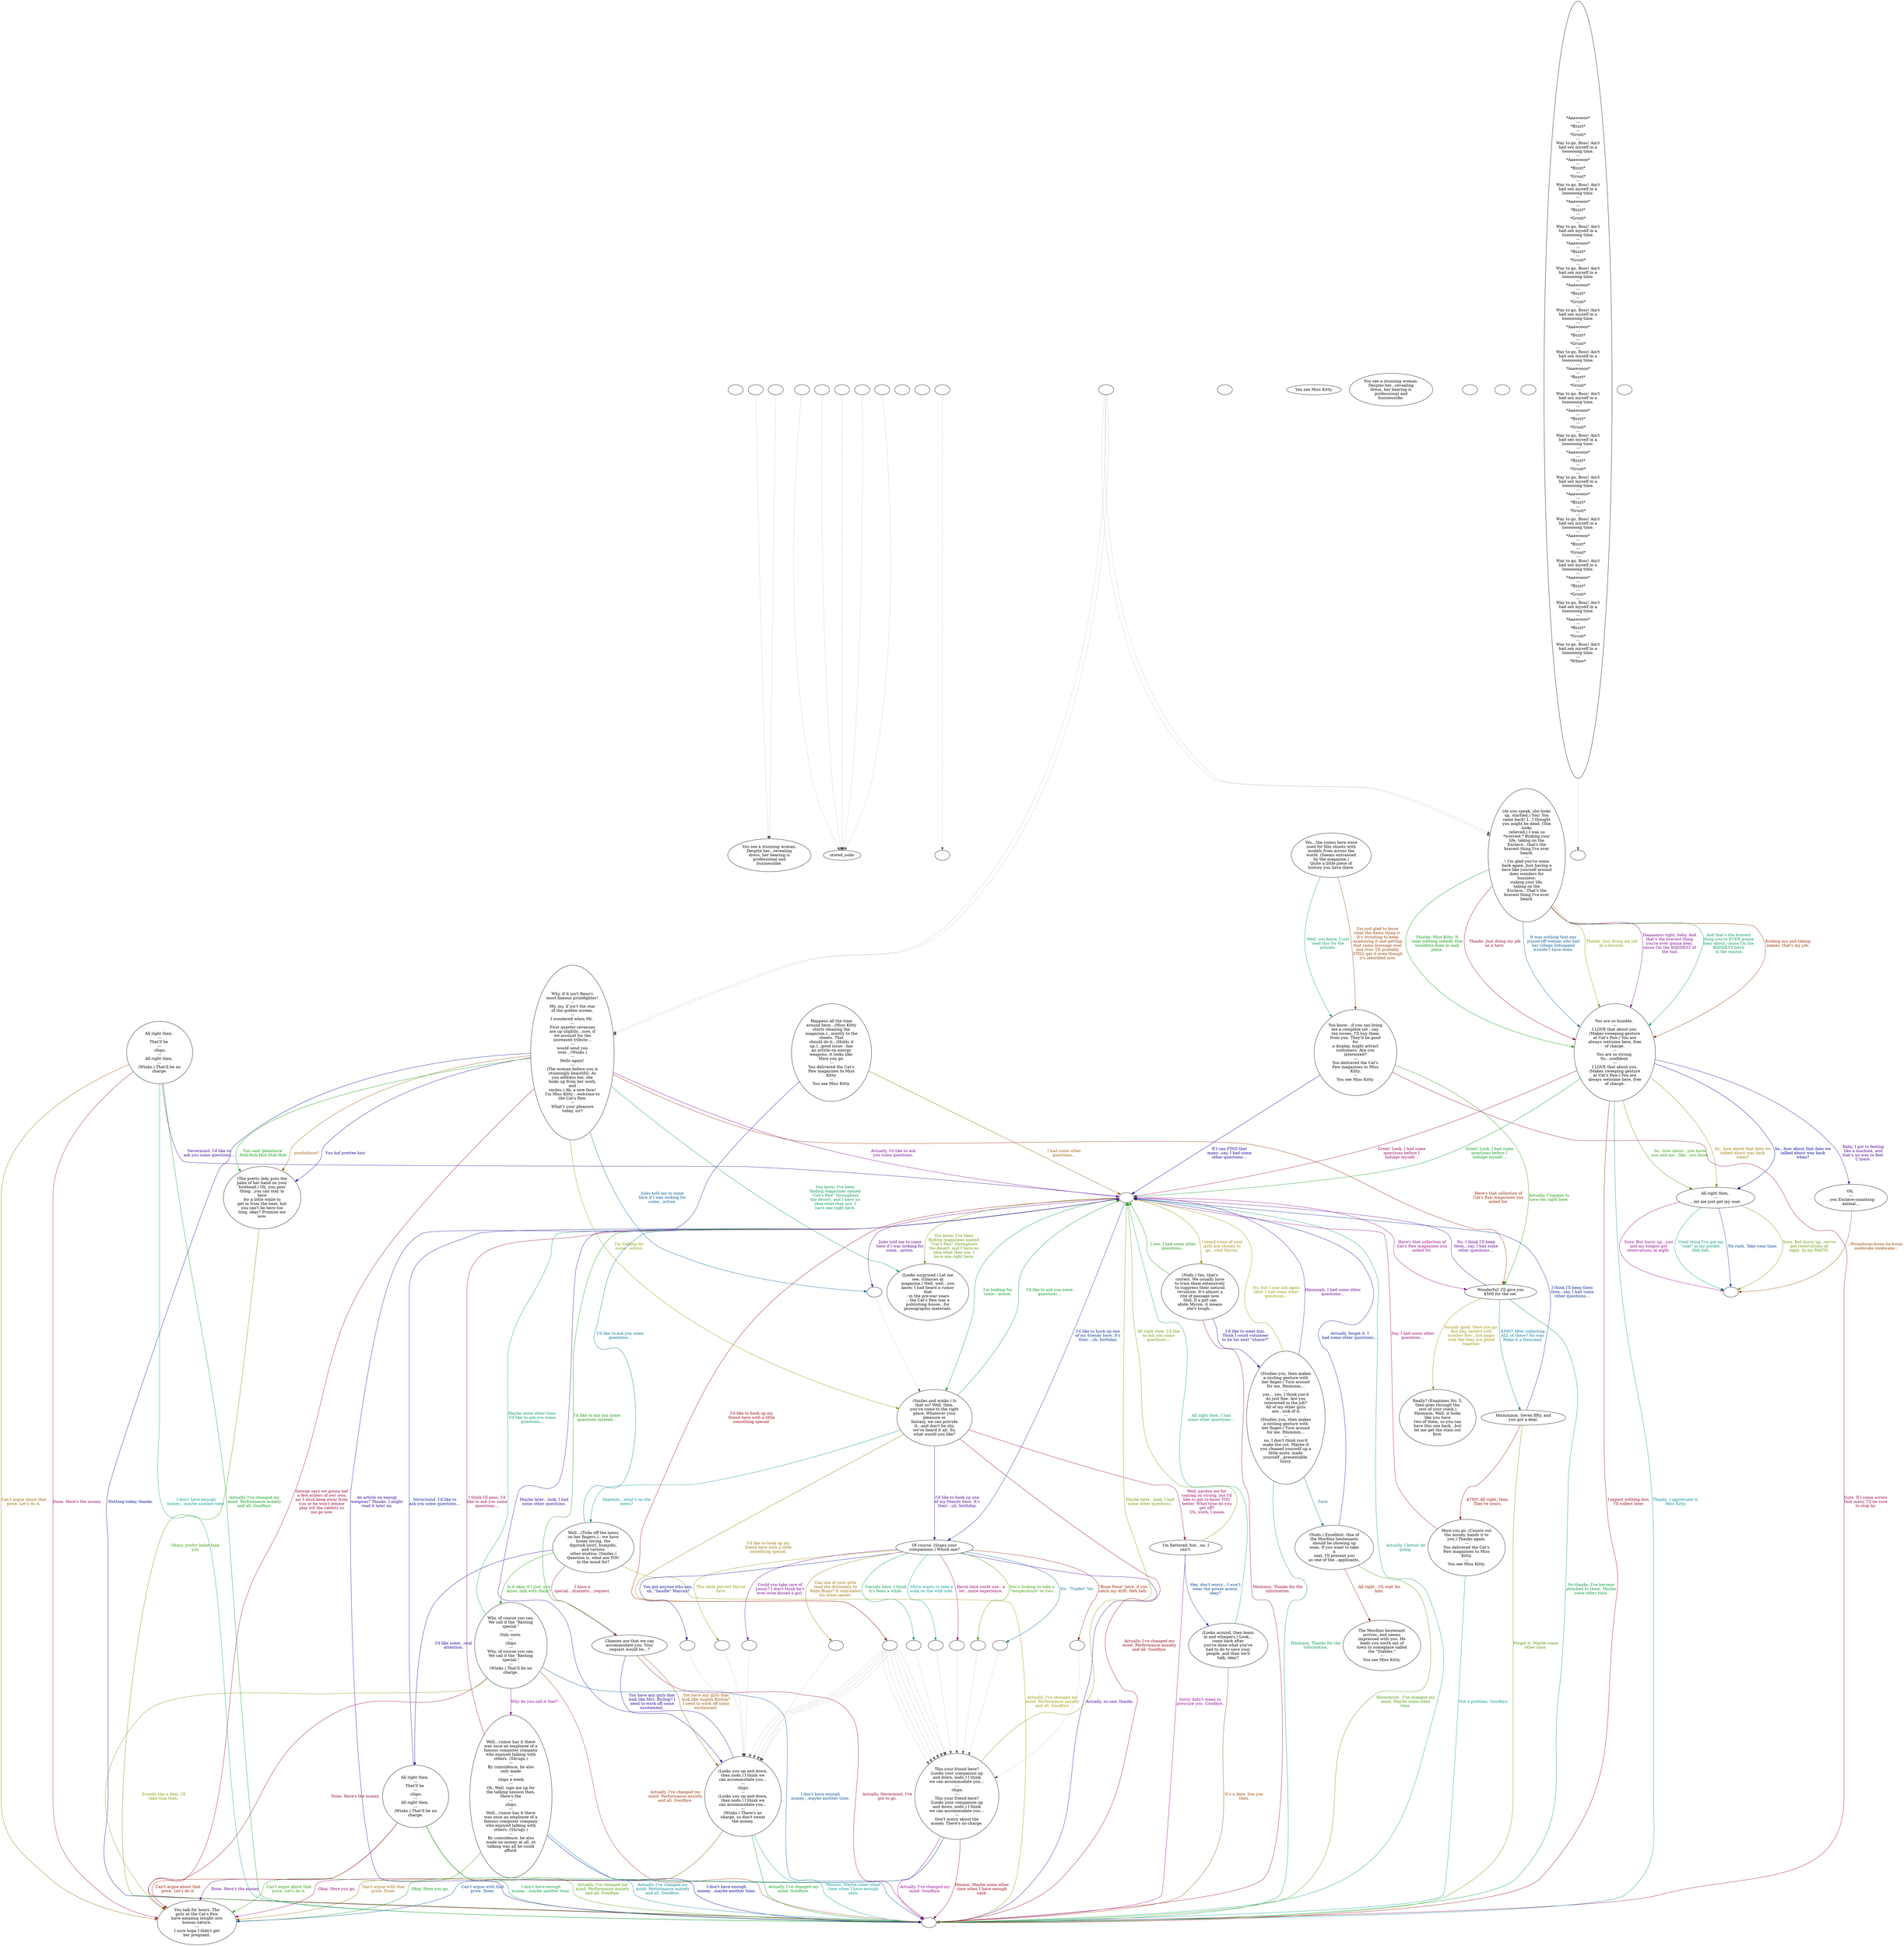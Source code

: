 digraph ncKitty {
  "checkPartyMembersNearDoor" [style=filled       fillcolor="#FFFFFF"       color="#000000"]
  "checkPartyMembersNearDoor" [label=""]
  "ChooseFromList" [style=filled       fillcolor="#FFFFFF"       color="#000000"]
  "ChooseFromList" [label="You see a stunning woman.\nDespite her...revealing\ndress, her bearing is\nprofessional and\nbusinesslike."]
  "CLICK_PREV" [style=filled       fillcolor="#FFFFFF"       color="#000000"]
  "CLICK_PREV" -> "ChooseFromList" [style=dotted color="#555555"]
  "CLICK_PREV" [label=""]
  "CLICK_0" [style=filled       fillcolor="#FFFFFF"       color="#000000"]
  "CLICK_0" -> "stored_node" [style=dotted color="#555555"]
  "CLICK_0" [label=""]
  "CLICK_1" [style=filled       fillcolor="#FFFFFF"       color="#000000"]
  "CLICK_1" -> "stored_node" [style=dotted color="#555555"]
  "CLICK_1" [label=""]
  "CLICK_2" [style=filled       fillcolor="#FFFFFF"       color="#000000"]
  "CLICK_2" -> "stored_node" [style=dotted color="#555555"]
  "CLICK_2" [label=""]
  "CLICK_3" [style=filled       fillcolor="#FFFFFF"       color="#000000"]
  "CLICK_3" -> "stored_node" [style=dotted color="#555555"]
  "CLICK_3" [label=""]
  "CLICK_4" [style=filled       fillcolor="#FFFFFF"       color="#000000"]
  "CLICK_4" -> "stored_node" [style=dotted color="#555555"]
  "CLICK_4" [label=""]
  "CLICK_MORE" [style=filled       fillcolor="#FFFFFF"       color="#000000"]
  "CLICK_MORE" -> "ChooseFromList" [style=dotted color="#555555"]
  "CLICK_MORE" [label=""]
  "start" [style=filled       fillcolor="#FFFFFF"       color="#000000"]
  "start" [label=""]
  "critter_p_proc" [style=filled       fillcolor="#FFFFFF"       color="#000000"]
  "critter_p_proc" [label=""]
  "pickup_p_proc" [style=filled       fillcolor="#FFFFFF"       color="#000000"]
  "pickup_p_proc" -> "Node998" [style=dotted color="#555555"]
  "pickup_p_proc" [label=""]
  "talk_p_proc" [style=filled       fillcolor="#FFFFFF"       color="#000000"]
  "talk_p_proc" -> "Node024" [style=dotted color="#555555"]
  "talk_p_proc" -> "Node024" [style=dotted color="#555555"]
  "talk_p_proc" -> "Node002" [style=dotted color="#555555"]
  "talk_p_proc" -> "Node002" [style=dotted color="#555555"]
  "talk_p_proc" [label=""]
  "destroy_p_proc" [style=filled       fillcolor="#FFFFFF"       color="#000000"]
  "destroy_p_proc" [label=""]
  "look_at_p_proc" [style=filled       fillcolor="#FFFFFF"       color="#000000"]
  "look_at_p_proc" [label="You see Miss Kitty."]
  "description_p_proc" [style=filled       fillcolor="#FFFFFF"       color="#000000"]
  "description_p_proc" [label="You see a stunning woman.\nDespite her...revealing\ndress, her bearing is\nprofessional and\nbusinesslike."]
  "use_skill_on_p_proc" [style=filled       fillcolor="#FFFFFF"       color="#000000"]
  "use_skill_on_p_proc" [label=""]
  "damage_p_proc" [style=filled       fillcolor="#FFFFFF"       color="#000000"]
  "damage_p_proc" [label=""]
  "map_enter_p_proc" [style=filled       fillcolor="#FFFFFF"       color="#000000"]
  "map_enter_p_proc" [label=""]
  "timed_event_p_proc" [style=filled       fillcolor="#FFFFFF"       color="#000000"]
  "timed_event_p_proc" -> "Node001" [style=dotted color="#555555"]
  "timed_event_p_proc" [label="*Aaawoooo*\n---\n*Bzzzt*\n---\n*Grunt*\n---\nWay to go, Boss! Ain't\nhad sex myself in a\nloooooong time.\n---\n*Aaawoooo*\n---\n*Bzzzt*\n---\n*Grunt*\n---\nWay to go, Boss! Ain't\nhad sex myself in a\nloooooong time.\n---\n*Aaawoooo*\n---\n*Bzzzt*\n---\n*Grunt*\n---\nWay to go, Boss! Ain't\nhad sex myself in a\nloooooong time.\n---\n*Aaawoooo*\n---\n*Bzzzt*\n---\n*Grunt*\n---\nWay to go, Boss! Ain't\nhad sex myself in a\nloooooong time.\n---\n*Aaawoooo*\n---\n*Bzzzt*\n---\n*Grunt*\n---\nWay to go, Boss! Ain't\nhad sex myself in a\nloooooong time.\n---\n*Aaawoooo*\n---\n*Bzzzt*\n---\n*Grunt*\n---\nWay to go, Boss! Ain't\nhad sex myself in a\nloooooong time.\n---\n*Aaawoooo*\n---\n*Bzzzt*\n---\n*Grunt*\n---\nWay to go, Boss! Ain't\nhad sex myself in a\nloooooong time.\n---\n*Aaawoooo*\n---\n*Bzzzt*\n---\n*Grunt*\n---\nWay to go, Boss! Ain't\nhad sex myself in a\nloooooong time.\n---\n*Aaawoooo*\n---\n*Bzzzt*\n---\n*Grunt*\n---\nWay to go, Boss! Ain't\nhad sex myself in a\nloooooong time.\n---\n*Aaawoooo*\n---\n*Bzzzt*\n---\n*Grunt*\n---\nWay to go, Boss! Ain't\nhad sex myself in a\nloooooong time.\n---\n*Aaawoooo*\n---\n*Bzzzt*\n---\n*Grunt*\n---\nWay to go, Boss! Ain't\nhad sex myself in a\nloooooong time.\n---\n*Aaawoooo*\n---\n*Bzzzt*\n---\n*Grunt*\n---\nWay to go, Boss! Ain't\nhad sex myself in a\nloooooong time.\n---\n*Aaawoooo*\n---\n*Bzzzt*\n---\n*Grunt*\n---\nWay to go, Boss! Ain't\nhad sex myself in a\nloooooong time.\n---\n*Whew*"]
  "Node998" [style=filled       fillcolor="#FFFFFF"       color="#000000"]
  "Node998" [label=""]
  "Node999" [style=filled       fillcolor="#FFFFFF"       color="#000000"]
  "Node999" [label=""]
  "Node001" [style=filled       fillcolor="#FFFFFF"       color="#000000"]
  "Node001" [label=""]
  "Node002" [style=filled       fillcolor="#FFFFFF"       color="#000000"]
  "Node002" [label="Why, if it isn't Reno's\nmost famous prizefighter!\n---\nMy, my, if isn't the star\nof the golden screen.\n---\nI wondered when Mr. \n---\nFirst quarter revenues\nare up slightly…now, if\nwe account for the\nincreased tribute…\n---\nwould send you\nover…(Winks.)\n---\nHello again!\n---\n(The woman before you is\nstunningly beautiful. As\nyou address her, she\nlooks up from her work,\nand\nsmiles.) Ah, a new face!\nI'm Miss Kitty…welcome to\nthe Cat's Paw.\n---\nWhat's your pleasure\ntoday, sir?"]
  "Node002" -> "Node003" [label="preshshure?" color="#995700" fontcolor="#995700"]
  "Node002" -> "Node003" [label="Yuu haf prettee hair" color="#2A0099" fontcolor="#2A0099"]
  "Node002" -> "Node003" [label="Yuu said 'pleashure'\nHuh-Huh-Huh-Huh-Huh" color="#029900" fontcolor="#029900"]
  "Node002" -> "Node999" [label="George sayz we gonna haf\na few achers of owr own\nan' I shud keep away from\nyuu or he won't lemme\nplay wit the rabbitz so\nme go now" color="#99002F" fontcolor="#99002F"]
  "Node002" -> "Node990" [label="Jules told me to come\nhere if I was looking for\nsome…action." color="#005C99" fontcolor="#005C99"]
  "Node002" -> "Node004" [label="I'm looking for\nsome…action." color="#889900" fontcolor="#889900"]
  "Node002" -> "Node012" [label="Actually, I'd like to ask\nyou some questions." color="#7D0099" fontcolor="#7D0099"]
  "Node002" -> "Node016" [label="You know, I've been\nfinding magazines named\n\"Cat's Paw\" throughout\nthe desert, and I have no\nidea what they are. I\nhave one right here." color="#009951" fontcolor="#009951"]
  "Node002" -> "Node019" [label="Here's that collection of\nCat's Paw magazines you\nasked for." color="#992400" fontcolor="#992400"]
  "Node002" -> "Node999" [label="Nothing today, thanks." color="#000999" fontcolor="#000999"]
  "Node003" [style=filled       fillcolor="#FFFFFF"       color="#000000"]
  "Node003" [label="(The pretty lady puts the\npalm of her hand on your\nforehead.) Oh, you poor\nthing…you can stay in\nhere\nfor a little while to\nget in from the heat, but\nyou can't be here too\nlong, okay? Promise me\nnow."]
  "Node003" -> "Node999" [label="Okayy, pretty ladee fank\nyou" color="#359900" fontcolor="#359900"]
  "Node004" [style=filled       fillcolor="#FFFFFF"       color="#000000"]
  "Node004" [label="(Smiles and winks.) Is\nthat so? Well, then,\nyou've come to the right\nplace. Whatever your\npleasure or\nfantasy, we can provide\nit…and don't be shy,\nwe've heard it all. So,\nwhat would you like?"]
  "Node004" -> "Node005" [label="Well, pardon me for\ncoming on strong, but I'd\nlike to get to know YOU\nbetter. What time do you\nget off?\n Uh, work, I mean." color="#990062" fontcolor="#990062"]
  "Node004" -> "Node007" [label="Depends…what's on the\nmenu?" color="#008F99" fontcolor="#008F99"]
  "Node004" -> "Node989" [label="I'd like to hook up my\nfriend here with a little\nsomething special." color="#997700" fontcolor="#997700"]
  "Node004" -> "Node014" [label="I'd like to hook up one\nof my friends here. It's\ntheir…uh, birthday." color="#4A0099" fontcolor="#4A0099"]
  "Node004" -> "Node012" [label="I'd like to ask you some\nquestions…" color="#00991D" fontcolor="#00991D"]
  "Node004" -> "Node999" [label="Actually, I've changed my\nmind. Performance anxiety\nand all. Goodbye." color="#99000F" fontcolor="#99000F"]
  "Node005" [style=filled       fillcolor="#FFFFFF"       color="#000000"]
  "Node005" [label="I'm flattered, but…no. I\ncan't."]
  "Node005" -> "Node006" [label="Hey, don't worry…I won't\nwear the power armor,\nokay?" color="#003C99" fontcolor="#003C99"]
  "Node005" -> "Node012" [label="All right then. I'd like\nto ask you some\nquestions…" color="#699900" fontcolor="#699900"]
  "Node005" -> "Node999" [label="Sorry, didn't mean to\npressure you. Goodbye." color="#990095" fontcolor="#990095"]
  "Node006" [style=filled       fillcolor="#FFFFFF"       color="#000000"]
  "Node006" [label="(Looks around, then leans\nin and whispers.) Look…\ncome back after\nyou've done what you've\nhad to do to save your\npeople, and then we'll\ntalk, okay?"]
  "Node006" -> "Node012" [label="All right then. I had\nsome other questions…" color="#009970" fontcolor="#009970"]
  "Node006" -> "Node999" [label="It's a date. See you\nthen." color="#994400" fontcolor="#994400"]
  "Node007" [style=filled       fillcolor="#FFFFFF"       color="#000000"]
  "Node007" [label="Well…(Ticks off the menu\non her fingers.)…we have\nhoney loving, the\ndipstick swirl, humjobs,\nand various\nother exotica. (Smiles.)\nQuestion is, what are YOU\nin the mood for?"]
  "Node007" -> "Node008" [label="I'd like some…oral\nattention." color="#170099" fontcolor="#170099"]
  "Node007" -> "Node010" [label="Is it okay if I just, you\nknow, talk with them?" color="#169900" fontcolor="#169900"]
  "Node007" -> "Node013" [label="I have a\nspecial…dramatic…request." color="#990042" fontcolor="#990042"]
  "Node007" -> "Node012" [label="I'd like to ask you some\nquestions…" color="#006F99" fontcolor="#006F99"]
  "Node007" -> "Node999" [label="Actually, I've changed my\nmind. Performance anxiety\nand all. Goodbye." color="#999600" fontcolor="#999600"]
  "Node008" [style=filled       fillcolor="#FFFFFF"       color="#000000"]
  "Node008" [label="All right then. \n---\nThat'll be \n---\n chips.\n---\nAll right then. \n---\n(Winks.) That'll be no\ncharge."]
  "Node008" -> "Node988" [label="Done. Here's the money." color="#6A0099" fontcolor="#6A0099"]
  "Node008" -> "Node999" [label="I don't have enough\nmoney…maybe another time." color="#00993D" fontcolor="#00993D"]
  "Node008" -> "Node988" [label="Can't argue about that\nprice. Let's do it." color="#991000" fontcolor="#991000"]
  "Node008" -> "Node012" [label="Nevermind. I'd like to\nask you some questions…" color="#001C99" fontcolor="#001C99"]
  "Node008" -> "Node999" [label="Actually, I've changed my\nmind. Performance anxiety\nand all. Goodbye." color="#499900" fontcolor="#499900"]
  "Node009" [style=filled       fillcolor="#FFFFFF"       color="#000000"]
  "Node009" [label="All right then. \n---\nThat'll be \n---\n chips.\n---\nAll right then. \n---\n(Winks.) That'll be no\ncharge."]
  "Node009" -> "Node988" [label="Done. Here's the money." color="#990076" fontcolor="#990076"]
  "Node009" -> "Node999" [label="I don't have enough\nmoney…maybe another time." color="#009990" fontcolor="#009990"]
  "Node009" -> "Node988" [label="Can't argue about that\nprice. Let's do it." color="#996300" fontcolor="#996300"]
  "Node009" -> "Node012" [label="Nevermind. I'd like to\nask you some questions…" color="#360099" fontcolor="#360099"]
  "Node009" -> "Node999" [label="Actually, I've changed my\nmind. Performance anxiety\nand all. Goodbye." color="#00990A" fontcolor="#00990A"]
  "Node010" [style=filled       fillcolor="#FFFFFF"       color="#000000"]
  "Node010" [label="Why, of course you can.\nWe call it the \"Kesting\nspecial.\"\n---\nOnly costs \n---\n chips.\n---\nWhy, of course you can.\nWe call it the \"Kesting\nspecial.\"\n---\n(Winks.) That'll be no\ncharge."]
  "Node010" -> "Node988" [label="Done. Here's the money." color="#990023" fontcolor="#990023"]
  "Node010" -> "Node999" [label="I don't have enough\nmoney…maybe another time." color="#004F99" fontcolor="#004F99"]
  "Node010" -> "Node988" [label="Sounds like a deal. I'll\ntake that then." color="#7C9900" fontcolor="#7C9900"]
  "Node010" -> "Node011" [label="Why do you call it that?" color="#890099" fontcolor="#890099"]
  "Node010" -> "Node012" [label="Maybe some other time.\nI'd like to ask you some\nquestions…" color="#00995D" fontcolor="#00995D"]
  "Node010" -> "Node999" [label="Actually, I've changed my\nmind. Performance anxiety\nand all. Goodbye." color="#993000" fontcolor="#993000"]
  "Node011" [style=filled       fillcolor="#FFFFFF"       color="#000000"]
  "Node011" [label="Well…rumor has it there\nwas once an employee of a\nfamous computer company\nwho enjoyed talking with\n others. (Shrugs.) \n---\nBy coincidence, he also\nonly made\n---\n chips a week.\n---\nOh. Well, sign me up for\nthe talking session then.\nHere's the\n---\n chips.\n---\nWell…rumor has it there\nwas once an employee of a\nfamous computer company\nwho enjoyed talking with\n others. (Shrugs.) \n---\nBy coincidence, he also\nmade no money at all, so\ntalking was all he could\nafford."]
  "Node011" -> "Node999" [label="I don't have enough\nmoney…maybe another time." color="#030099" fontcolor="#030099"]
  "Node011" -> "Node988" [label="Can't argue about that\nprice. Let's do it." color="#299900" fontcolor="#299900"]
  "Node011" -> "Node012" [label="I think I'll pass. I'd\nlike to ask you some\nquestions…" color="#990056" fontcolor="#990056"]
  "Node011" -> "Node999" [label="Actually, I've changed my\nmind. Performance anxiety\nand all. Goodbye." color="#008399" fontcolor="#008399"]
  "Node012" [style=filled       fillcolor="#FFFFFF"       color="#000000"]
  "Node012" [label=""]
  "Node012" -> "Node028" [label="I heard some of your\ngirls are chosen to\ngo…visit Myron." color="#998300" fontcolor="#998300"]
  "Node012" -> "Node990" [label="Jules told me to come\nhere if I was looking for\nsome…action." color="#560099" fontcolor="#560099"]
  "Node012" -> "Node004" [label="I'm looking for\nsome…action." color="#009929" fontcolor="#009929"]
  "Node012" -> "Node989" [label="I'd like to hook up my\nfriend here with a little\nsomething special." color="#990003" fontcolor="#990003"]
  "Node012" -> "Node014" [label="I'd like to hook up one\nof my friends here. It's\ntheir…uh, birthday." color="#003099" fontcolor="#003099"]
  "Node012" -> "Node016" [label="You know, I've been\nfinding magazines named\n\"Cat's Paw\" throughout\nthe desert, and I have no\nidea what they are. I\nhave one right here." color="#5C9900" fontcolor="#5C9900"]
  "Node012" -> "Node019" [label="Here's that collection of\nCat's Paw magazines you\nasked for." color="#990089" fontcolor="#990089"]
  "Node012" -> "Node999" [label="Actually, I better be\ngoing." color="#00997C" fontcolor="#00997C"]
  "Node013" [style=filled       fillcolor="#FFFFFF"       color="#000000"]
  "Node013" [label="Chances are that we can\naccommodate you. Your\nrequest would be…?"]
  "Node013" -> "Node031" [label="You have any girls that\nlook like Angela Bishop?\nI need to work off some\nexcitement." color="#995000" fontcolor="#995000"]
  "Node013" -> "Node031" [label="You have any girls that\nlook like Mrs. Bishop? I\nneed to work off some\nexcitement." color="#230099" fontcolor="#230099"]
  "Node013" -> "Node012" [label="I'd like to ask you some\nquestions instead…" color="#0A9900" fontcolor="#0A9900"]
  "Node013" -> "Node999" [label="Actually, Nevermind. I've\ngot to go." color="#990036" fontcolor="#990036"]
  "Node014" [style=filled       fillcolor="#FFFFFF"       color="#000000"]
  "Node014" [label="Of course. (Scans your\ncompanions.) Which one?"]
  "Node014" -> "Node982" [label="Vic. \"Trader\" Vic." color="#006399" fontcolor="#006399"]
  "Node014" -> "Node985" [label="This little pervert Myron\nhere." color="#909900" fontcolor="#909900"]
  "Node014" -> "Node987" [label="Could you take care of\nLenny? I don't think he's\never even kissed a girl." color="#760099" fontcolor="#760099"]
  "Node014" -> "Node983" [label="Cassidy here. I think\nit's been a while." color="#009949" fontcolor="#009949"]
  "Node014" -> "Node984" [label="\"Bone Nose\" here, if you\ncatch my drift. Heh heh." color="#991C00" fontcolor="#991C00"]
  "Node014" -> "Node986" [label="You got anyone who can,\nuh, \"handle\" Marcus?" color="#001099" fontcolor="#001099"]
  "Node014" -> "Node980" [label="Doc's looking to take a\n\"temperature\" or two." color="#3D9900" fontcolor="#3D9900"]
  "Node014" -> "Node979" [label="Davin here could use…a\nlot…more experience." color="#99006A" fontcolor="#99006A"]
  "Node014" -> "Node978" [label="Miria wants to take a\nwalk on the wild side." color="#009699" fontcolor="#009699"]
  "Node014" -> "Node981" [label="Can one of your girls\nread the dictionary to\nRobo Brain? It stimulates\nhis brain center." color="#996F00" fontcolor="#996F00"]
  "Node014" -> "Node999" [label="Actually, no one, thanks." color="#430099" fontcolor="#430099"]
  "Node015" [style=filled       fillcolor="#FFFFFF"       color="#000000"]
  "Node015" [label="This your friend here?\n(Looks your companion up\nand down, nods.) I think\nwe can accommodate you…\n---\n chips.\n---\nThis your friend here?\n(Looks your companion up\nand down, nods.) I think\nwe can accommodate you…\n---\nDon't worry about the\nmoney. There's no charge."]
  "Node015" -> "Node988" [label="Okay. Here you go." color="#009916" fontcolor="#009916"]
  "Node015" -> "Node999" [label="Hmmm. Maybe some other\ntime when I have enough\ncash." color="#990017" fontcolor="#990017"]
  "Node015" -> "Node988" [label="Can't argue with that\nprice. Done." color="#004399" fontcolor="#004399"]
  "Node015" -> "Node012" [label="Maybe later…look, I had\nsome other questions." color="#709900" fontcolor="#709900"]
  "Node015" -> "Node999" [label="Actually, I've changed my\nmind. Goodbye." color="#950099" fontcolor="#950099"]
  "Node016" [style=filled       fillcolor="#FFFFFF"       color="#000000"]
  "Node016" [label="(Looks surprised.) Let me\nsee. (Glances at\nmagazine.) Well, well…you\nknow, I had heard a rumor\nthat\n- in the pre-war years\n-- the Cat's Paw was a\npublishing house…for\npornographic materials."]
  "Node017" [style=filled       fillcolor="#FFFFFF"       color="#000000"]
  "Node017" [label="Yes…the rooms here were\nused for film shoots with\nmodels from across the\nworld. (Seems entranced\nby the magazine.)\nQuite a little piece of\nhistory you have there."]
  "Node017" -> "Node018" [label="Well, you know, I just\nread this for the\narticles." color="#009969" fontcolor="#009969"]
  "Node017" -> "Node018" [label="I'm just glad to know\nwhat the damn thing is.\nIt's irritating to keep\nexamining it and getting\nthat same message over\nand over. I'll probably\nSTILL get it even though\nit's identified now." color="#993C00" fontcolor="#993C00"]
  "Node018" [style=filled       fillcolor="#FFFFFF"       color="#000000"]
  "Node018" [label="You know…if you can bring\nme a complete set…say,\nten issues, I'll buy them\nfrom you. They'd be good\nfor\na display, might attract\ncustomers. Are you\ninterested?\n---\nYou delivered the Cat's\nPaw magazines to Miss\nKitty.\n---\nYou see Miss Kitty."]
  "Node018" -> "Node012" [label="If I can FIND that\nmany...say, I had some\nother questions…" color="#0F0099" fontcolor="#0F0099"]
  "Node018" -> "Node019" [label="Actually, I happen to\nhave ten right here." color="#1D9900" fontcolor="#1D9900"]
  "Node018" -> "Node999" [label="Sure. If I come across\nthat many, I'll be sure\nto stop by." color="#99004A" fontcolor="#99004A"]
  "Node019" [style=filled       fillcolor="#FFFFFF"       color="#000000"]
  "Node019" [label="Wonderful! I'll give you\n$500 for the set."]
  "Node019" -> "Node020" [label="$500? After collecting\nALL of these? No way.\nMake it a thousand." color="#007799" fontcolor="#007799"]
  "Node019" -> "Node022" [label="Sounds good. Here you go.\nBut hey, careful with\nnumber five…the pages\nlook like they are glued\ntogether." color="#998F00" fontcolor="#998F00"]
  "Node019" -> "Node012" [label="No, I think I'll keep\nthem...say, I had some\nother questions…" color="#620099" fontcolor="#620099"]
  "Node019" -> "Node999" [label="No thanks, I've become\nattached to them. Maybe\nsome other time." color="#009936" fontcolor="#009936"]
  "Node020" [style=filled       fillcolor="#FFFFFF"       color="#000000"]
  "Node020" [label="Hmmmmm. Seven fifty, and\nyou got a deal."]
  "Node020" -> "Node021" [label="$750? All right, then.\nThey're yours." color="#990900" fontcolor="#990900"]
  "Node020" -> "Node012" [label="I think I'll keep them\nthen...say, I had some\nother questions…" color="#002499" fontcolor="#002499"]
  "Node020" -> "Node999" [label="Forget it. Maybe some\nother time." color="#509900" fontcolor="#509900"]
  "Node021" [style=filled       fillcolor="#FFFFFF"       color="#000000"]
  "Node021" [label="Here you go. (Counts out\nthe money, hands it to\nyou.) Thanks again.\n---\nYou delivered the Cat's\nPaw magazines to Miss\nKitty.\n---\nYou see Miss Kitty."]
  "Node021" -> "Node012" [label="Say, I had some other\nquestions…" color="#99007D" fontcolor="#99007D"]
  "Node021" -> "Node999" [label="Not a problem. Goodbye." color="#009988" fontcolor="#009988"]
  "Node022" [style=filled       fillcolor="#FFFFFF"       color="#000000"]
  "Node022" [label="Really? (Examines No. 5,\nthen goes through the\nrest of your stack.)\nHmmmm. Well, it looks\nlike you have\ntwo of them, so you can\nhave this one back…but\nlet me get the stain out\nfirst."]
  "Node023" [style=filled       fillcolor="#FFFFFF"       color="#000000"]
  "Node023" [label="Happens all the time\naround here…(Miss Kitty\nstarts cleaning the\nmagazine.)…mostly to the\nsheets. That\nshould do it...(Holds it\nup.)...good issue - has\nan article on energy\nweapons, it looks like.\nHere you go.\n---\nYou delivered the Cat's\nPaw magazines to Miss\nKitty.\n---\nYou see Miss Kitty."]
  "Node023" -> "Node012" [label="I had some other\nquestions…" color="#995C00" fontcolor="#995C00"]
  "Node023" -> "Node999" [label="An article on energy\nweapons? Thanks. I might\nread it later on." color="#2F0099" fontcolor="#2F0099"]
  "Node024" [style=filled       fillcolor="#FFFFFF"       color="#000000"]
  "Node024" [label="(As you speak, she looks\nup, startled.) You! You\ncame back! I…I thought\nyou might be dead. (She\nlooks\nrelieved.) I was so\n*worried.* Risking your\nlife, taking on the\nEnclave…that's the\nbravest thing I've ever\nheard.\n---\n! I'm glad you've come\nback again. Just having a\nhero like yourself around\ndoes wonders for\nbusiness:\nrisking your life,\ntaking on the\nEnclave…That's the\nbravest thing I've ever\nheard."]
  "Node024" -> "Node025" [label="Shucks, Miss Kitty. It\ntaint nothing nobody else\nwouldnta done in mah\nplace." color="#009902" fontcolor="#009902"]
  "Node024" -> "Node025" [label="Thanks. Just doing my job\nas a hero." color="#99002A" fontcolor="#99002A"]
  "Node024" -> "Node025" [label="It was nothing that any\npissed-off woman who had\nher village kidnapped\nwouldn't have done." color="#005799" fontcolor="#005799"]
  "Node024" -> "Node025" [label="Thanks. Just doing my job\nas a heroine." color="#849900" fontcolor="#849900"]
  "Node024" -> "Node025" [label="Daaaaamn right, baby. And\nthat's the bravest thing\nyou're ever gonna hear,\ncause I'm the BADDEST of\n the bad." color="#820099" fontcolor="#820099"]
  "Node024" -> "Node025" [label="And that's the bravest\nthing you're EVER gonna\nhear about, cause I'm the\nBADDEST bitch\n in the wastes." color="#009955" fontcolor="#009955"]
  "Node024" -> "Node025" [label="Kicking ass and taking\nnames, that's my job." color="#992900" fontcolor="#992900"]
  "Node025" [style=filled       fillcolor="#FFFFFF"       color="#000000"]
  "Node025" [label="You are so humble. \n---\nI LOVE that about you.\n(Makes sweeping gesture\nat Cat's Paw.) You are\nalways welcome here, free\nof charge.\n---\nYou are so strong.\nSo…confident.\n---\nI LOVE that about you.\n(Makes sweeping gesture\nat Cat's Paw.) You are\nalways welcome here, free\nof charge."]
  "Node025" -> "Node026" [label="So…how about that date we\ntalked about way back\nwhen?" color="#000499" fontcolor="#000499"]
  "Node025" -> "Node026" [label="So…how about…you know,\nyou and me…like…you know." color="#319900" fontcolor="#319900"]
  "Node025" -> "Node012" [label="Great! Look, I had some\nquestions before I\nindulge myself…" color="#99005D" fontcolor="#99005D"]
  "Node025" -> "Node999" [label="Thanks. I appreciate it,\nMiss Kitty." color="#008A99" fontcolor="#008A99"]
  "Node025" -> "Node026" [label="So…how about that date we\ntalked about way back\nwhen?" color="#997B00" fontcolor="#997B00"]
  "Node025" -> "Node027" [label="Baby, I got to feeling\nlike a machine, and\nthat's no way to feel.\nC'mere." color="#4F0099" fontcolor="#4F0099"]
  "Node025" -> "Node012" [label="Great! Look, I had some\nquestions before I\nindulge myself…" color="#009922" fontcolor="#009922"]
  "Node025" -> "Node999" [label="I expect nothing less.\nI'll collect later." color="#99000B" fontcolor="#99000B"]
  "Node026" [style=filled       fillcolor="#FFFFFF"       color="#000000"]
  "Node026" [label="All right then, \n---\n…let me just get my coat."]
  "Node026" -> "Node977" [label="No rush. Take your time." color="#003799" fontcolor="#003799"]
  "Node026" -> "Node977" [label="Sure. But hurry up…we've\ngot reservations at\neight. In my PANTS." color="#649900" fontcolor="#649900"]
  "Node026" -> "Node977" [label="Sure. But hurry up…you\nand my tongue got\nreservations at eight." color="#990091" fontcolor="#990091"]
  "Node026" -> "Node977" [label="Good thing I've got my\n\"coat\" in my pocket.\nHeh-heh." color="#009975" fontcolor="#009975"]
  "Node027" [style=filled       fillcolor="#FFFFFF"       color="#000000"]
  "Node027" [label="Oh, \n---\n, you Enclave-smashing\nanimal…"]
  "Node027" -> "Node977" [label="::Bwanbwan-bwan-ba-bwan\noookwaka oookwaka::" color="#994800" fontcolor="#994800"]
  "Node028" [style=filled       fillcolor="#FFFFFF"       color="#000000"]
  "Node028" [label="(Nods.) Yes, that's\ncorrect. We usually have\nto train them extensively\nto suppress their natural\nrevulsion. It's almost a\nrite of passage now.\nStill, if a girl can\nabide Myron, it means\nshe's tough…"]
  "Node028" -> "Node029" [label="I'd like to meet him.\nThink I could volunteer\nto be his next \"choice?\"" color="#1B0099" fontcolor="#1B0099"]
  "Node028" -> "Node012" [label="I see. I had some other\nquestions…" color="#119900" fontcolor="#119900"]
  "Node028" -> "Node999" [label="Hmmmm. Thanks for the\ninformation." color="#99003E" fontcolor="#99003E"]
  "Node029" [style=filled       fillcolor="#FFFFFF"       color="#000000"]
  "Node029" [label="(Studies you, then makes\na circling gesture with\nher finger.) Turn around\nfor me. Hmmmm…\n---\nyes… yes, I think you'd\ndo just fine. Are you\ninterested in the job?\nAll of my other girls\n are…sick of it.\n---\n(Studies you, then makes\na circling gesture with\nher finger.) Turn around\nfor me. Hmmmm…\n---\nno, I don't think you'd\nmake the cut. Maybe if\nyou cleaned yourself up a\nlittle more, made\nyourself…presentable.\nSorry."]
  "Node029" -> "Node030" [label="Sure." color="#006A99" fontcolor="#006A99"]
  "Node029" -> "Node012" [label="No, but I may ask again\nlater. I had some other\nquestions…" color="#979900" fontcolor="#979900"]
  "Node029" -> "Node012" [label="Hmmmph. I had some other\nquestions…" color="#6E0099" fontcolor="#6E0099"]
  "Node029" -> "Node999" [label="Hmmmm. Thanks for the\ninformation." color="#009942" fontcolor="#009942"]
  "Node030" [style=filled       fillcolor="#FFFFFF"       color="#000000"]
  "Node030" [label="(Nods.) Excellent. One of\nthe Mordino lieutenants\nshould be showing up\nsoon. If you want to take\na\nseat, I'll present you\nas one of the…applicants."]
  "Node030" -> "Node976" [label="All right…I'll wait for\nhim." color="#991500" fontcolor="#991500"]
  "Node030" -> "Node012" [label="Actually, forget it. I\nhad some other questions…" color="#001899" fontcolor="#001899"]
  "Node030" -> "Node999" [label="Nevermind…I've changed my\nmind. Maybe some other\ntime." color="#449900" fontcolor="#449900"]
  "Node031" [style=filled       fillcolor="#FFFFFF"       color="#000000"]
  "Node031" [label="(Looks you up and down,\nthen nods.) I think we\ncan accommodate you…\n---\n chips.\n---\n(Looks you up and down,\nthen nods.) I think we\ncan accommodate you…\n---\n(Winks.) There's no\ncharge, so don't sweat\nthe money."]
  "Node031" -> "Node988" [label="Okay. Here you go." color="#990071" fontcolor="#990071"]
  "Node031" -> "Node999" [label="Hmmm. Maybe some other\ntime when I have enough\ncash." color="#009994" fontcolor="#009994"]
  "Node031" -> "Node988" [label="Can't argue with that\nprice. Done." color="#996800" fontcolor="#996800"]
  "Node031" -> "Node012" [label="Maybe later…look, I had\nsome other questions." color="#3B0099" fontcolor="#3B0099"]
  "Node031" -> "Node999" [label="Actually, I've changed my\nmind. Goodbye." color="#00990E" fontcolor="#00990E"]
  "push_p_proc" [style=filled       fillcolor="#FFFFFF"       color="#000000"]
  "push_p_proc" [label=""]
  "Node990" [style=filled       fillcolor="#FFFFFF"       color="#000000"]
  "Node990" -> "Node004" [style=dotted color="#555555"]
  "Node990" [label=""]
  "Node989" [style=filled       fillcolor="#FFFFFF"       color="#000000"]
  "Node989" -> "Node015" [style=dotted color="#555555"]
  "Node989" -> "Node031" [style=dotted color="#555555"]
  "Node989" -> "Node031" [style=dotted color="#555555"]
  "Node989" -> "Node015" [style=dotted color="#555555"]
  "Node989" -> "Node015" [style=dotted color="#555555"]
  "Node989" -> "Node031" [style=dotted color="#555555"]
  "Node989" -> "Node015" [style=dotted color="#555555"]
  "Node989" -> "Node015" [style=dotted color="#555555"]
  "Node989" -> "Node015" [style=dotted color="#555555"]
  "Node989" -> "Node031" [style=dotted color="#555555"]
  "Node989" [label=""]
  "Node988" [style=filled       fillcolor="#FFFFFF"       color="#000000"]
  "Node988" [label="You talk for hours. The\ngirls at the Cat's Paw\nhave amazing insight into\nhuman nature.\n---\nI sure hope I didn't get\nher pregnant."]
  "Node987" [style=filled       fillcolor="#FFFFFF"       color="#000000"]
  "Node987" -> "Node031" [style=dotted color="#555555"]
  "Node987" [label=""]
  "Node986" [style=filled       fillcolor="#FFFFFF"       color="#000000"]
  "Node986" -> "Node031" [style=dotted color="#555555"]
  "Node986" [label=""]
  "Node985" [style=filled       fillcolor="#FFFFFF"       color="#000000"]
  "Node985" -> "Node031" [style=dotted color="#555555"]
  "Node985" [label=""]
  "Node984" [style=filled       fillcolor="#FFFFFF"       color="#000000"]
  "Node984" -> "Node015" [style=dotted color="#555555"]
  "Node984" [label=""]
  "Node983" [style=filled       fillcolor="#FFFFFF"       color="#000000"]
  "Node983" -> "Node015" [style=dotted color="#555555"]
  "Node983" [label=""]
  "Node982" [style=filled       fillcolor="#FFFFFF"       color="#000000"]
  "Node982" -> "Node015" [style=dotted color="#555555"]
  "Node982" [label=""]
  "Node981" [style=filled       fillcolor="#FFFFFF"       color="#000000"]
  "Node981" -> "Node031" [style=dotted color="#555555"]
  "Node981" [label=""]
  "Node980" [style=filled       fillcolor="#FFFFFF"       color="#000000"]
  "Node980" -> "Node015" [style=dotted color="#555555"]
  "Node980" [label=""]
  "Node979" [style=filled       fillcolor="#FFFFFF"       color="#000000"]
  "Node979" -> "Node015" [style=dotted color="#555555"]
  "Node979" [label=""]
  "Node978" [style=filled       fillcolor="#FFFFFF"       color="#000000"]
  "Node978" -> "Node015" [style=dotted color="#555555"]
  "Node978" [label=""]
  "Node977" [style=filled       fillcolor="#FFFFFF"       color="#000000"]
  "Node977" [label=""]
  "Node976" [style=filled       fillcolor="#FFFFFF"       color="#000000"]
  "Node976" [label="The Mordino lieutenant\narrives, and seems\nimpressed with you. He\nleads you north out of\ntown to someplace called\nthe \"Stables.\"\n---\nYou see Miss Kitty."]
}